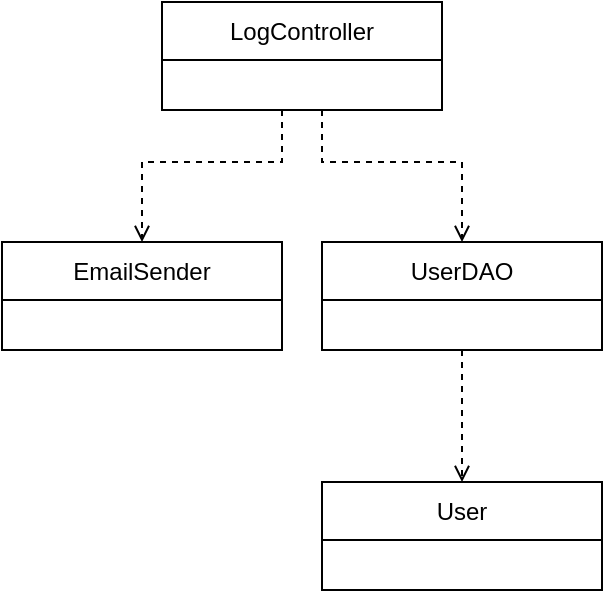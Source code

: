 <mxfile version="21.7.5" type="device">
  <diagram name="Page-1" id="SZJaXg89xZWWo9kZn6C0">
    <mxGraphModel dx="305" dy="467" grid="1" gridSize="10" guides="1" tooltips="1" connect="1" arrows="1" fold="1" page="1" pageScale="1" pageWidth="850" pageHeight="1100" math="0" shadow="0">
      <root>
        <mxCell id="0" />
        <mxCell id="1" parent="0" />
        <mxCell id="6wpSpjFva26ED7BOlQvb-4" style="edgeStyle=orthogonalEdgeStyle;rounded=0;orthogonalLoop=1;jettySize=auto;html=1;entryX=0.5;entryY=0;entryDx=0;entryDy=0;dashed=1;endArrow=open;endFill=0;" parent="1" source="6wpSpjFva26ED7BOlQvb-1" edge="1" target="6wpSpjFva26ED7BOlQvb-5">
          <mxGeometry relative="1" as="geometry">
            <mxPoint x="400" y="490" as="targetPoint" />
            <Array as="points">
              <mxPoint x="410" y="440" />
              <mxPoint x="480" y="440" />
            </Array>
          </mxGeometry>
        </mxCell>
        <mxCell id="6wpSpjFva26ED7BOlQvb-1" value="&lt;span style=&quot;font-weight: normal;&quot;&gt;LogController&lt;/span&gt;" style="swimlane;fontStyle=1;align=center;verticalAlign=middle;childLayout=stackLayout;horizontal=1;startSize=29;horizontalStack=0;resizeParent=1;resizeParentMax=0;resizeLast=0;collapsible=0;marginBottom=0;html=1;whiteSpace=wrap;" parent="1" vertex="1">
          <mxGeometry x="330" y="360" width="140" height="54" as="geometry" />
        </mxCell>
        <mxCell id="6wpSpjFva26ED7BOlQvb-5" value="&lt;span style=&quot;font-weight: 400;&quot;&gt;UserDAO&lt;/span&gt;" style="swimlane;fontStyle=1;align=center;verticalAlign=middle;childLayout=stackLayout;horizontal=1;startSize=29;horizontalStack=0;resizeParent=1;resizeParentMax=0;resizeLast=0;collapsible=0;marginBottom=0;html=1;whiteSpace=wrap;" parent="1" vertex="1">
          <mxGeometry x="410" y="480" width="140" height="54" as="geometry" />
        </mxCell>
        <mxCell id="6wpSpjFva26ED7BOlQvb-6" value="&lt;span style=&quot;font-weight: 400;&quot;&gt;User&lt;/span&gt;" style="swimlane;fontStyle=1;align=center;verticalAlign=middle;childLayout=stackLayout;horizontal=1;startSize=29;horizontalStack=0;resizeParent=1;resizeParentMax=0;resizeLast=0;collapsible=0;marginBottom=0;html=1;whiteSpace=wrap;" parent="1" vertex="1">
          <mxGeometry x="410" y="600" width="140" height="54" as="geometry" />
        </mxCell>
        <mxCell id="bxEX8peMHohiDi9vdA_6-1" value="&lt;span style=&quot;font-weight: 400;&quot;&gt;EmailSender&lt;/span&gt;" style="swimlane;fontStyle=1;align=center;verticalAlign=middle;childLayout=stackLayout;horizontal=1;startSize=29;horizontalStack=0;resizeParent=1;resizeParentMax=0;resizeLast=0;collapsible=0;marginBottom=0;html=1;whiteSpace=wrap;" parent="1" vertex="1">
          <mxGeometry x="250" y="480" width="140" height="54" as="geometry" />
        </mxCell>
        <mxCell id="bxEX8peMHohiDi9vdA_6-2" style="edgeStyle=orthogonalEdgeStyle;rounded=0;orthogonalLoop=1;jettySize=auto;html=1;dashed=1;endArrow=open;endFill=0;entryX=0.5;entryY=0;entryDx=0;entryDy=0;" parent="1" edge="1" target="bxEX8peMHohiDi9vdA_6-1">
          <mxGeometry relative="1" as="geometry">
            <mxPoint x="320" y="480" as="targetPoint" />
            <mxPoint x="390" y="414" as="sourcePoint" />
            <Array as="points">
              <mxPoint x="390" y="440" />
              <mxPoint x="320" y="440" />
            </Array>
          </mxGeometry>
        </mxCell>
        <mxCell id="mfA7BFumORZUVEk0uCeb-2" value="" style="endArrow=open;html=1;rounded=0;entryX=0.5;entryY=0;entryDx=0;entryDy=0;exitX=0.5;exitY=1;exitDx=0;exitDy=0;dashed=1;endFill=0;" edge="1" parent="1" source="6wpSpjFva26ED7BOlQvb-5" target="6wpSpjFva26ED7BOlQvb-6">
          <mxGeometry width="50" height="50" relative="1" as="geometry">
            <mxPoint x="500" y="580" as="sourcePoint" />
            <mxPoint x="550" y="530" as="targetPoint" />
          </mxGeometry>
        </mxCell>
      </root>
    </mxGraphModel>
  </diagram>
</mxfile>
